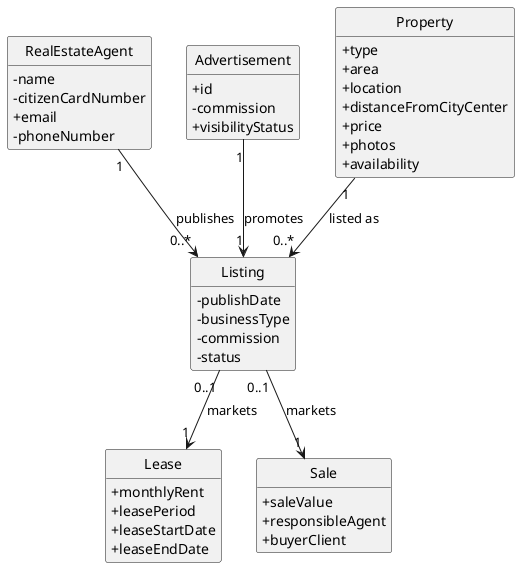 @startuml
'https://plantuml.com/class-diagram
skinparam classAttributeIconSize 0
hide circle
hide methods

class RealEstateAgent {
    - name
    -citizenCardNumber
    +email
    -phoneNumber
    +publishAd(propertyId: string): Result
}

class Listing {
  -publishDate
  -businessType
  -commission
  -status
  +getProperty(): Property
}
class Advertisement {
    +id
    -commission
    +visibilityStatus
}
class Lease {
    +monthlyRent
    +leasePeriod
    +leaseStartDate
    +leaseEndDate
}
class Sale {
    +saleValue
    +responsibleAgent
    +buyerClient
}
class Property {
    +type
    +area
    +location
    +distanceFromCityCenter
    +price
    +photos
    +availability
}

RealEstateAgent "1" --> "0..*" Listing : publishes
Listing "0..1" --> "1" Sale : markets
Listing "0..1" --> "1" Lease : markets
Advertisement "1" --> "1" Listing : promotes
Property "1" --> "0..*" Listing : listed as

@enduml
